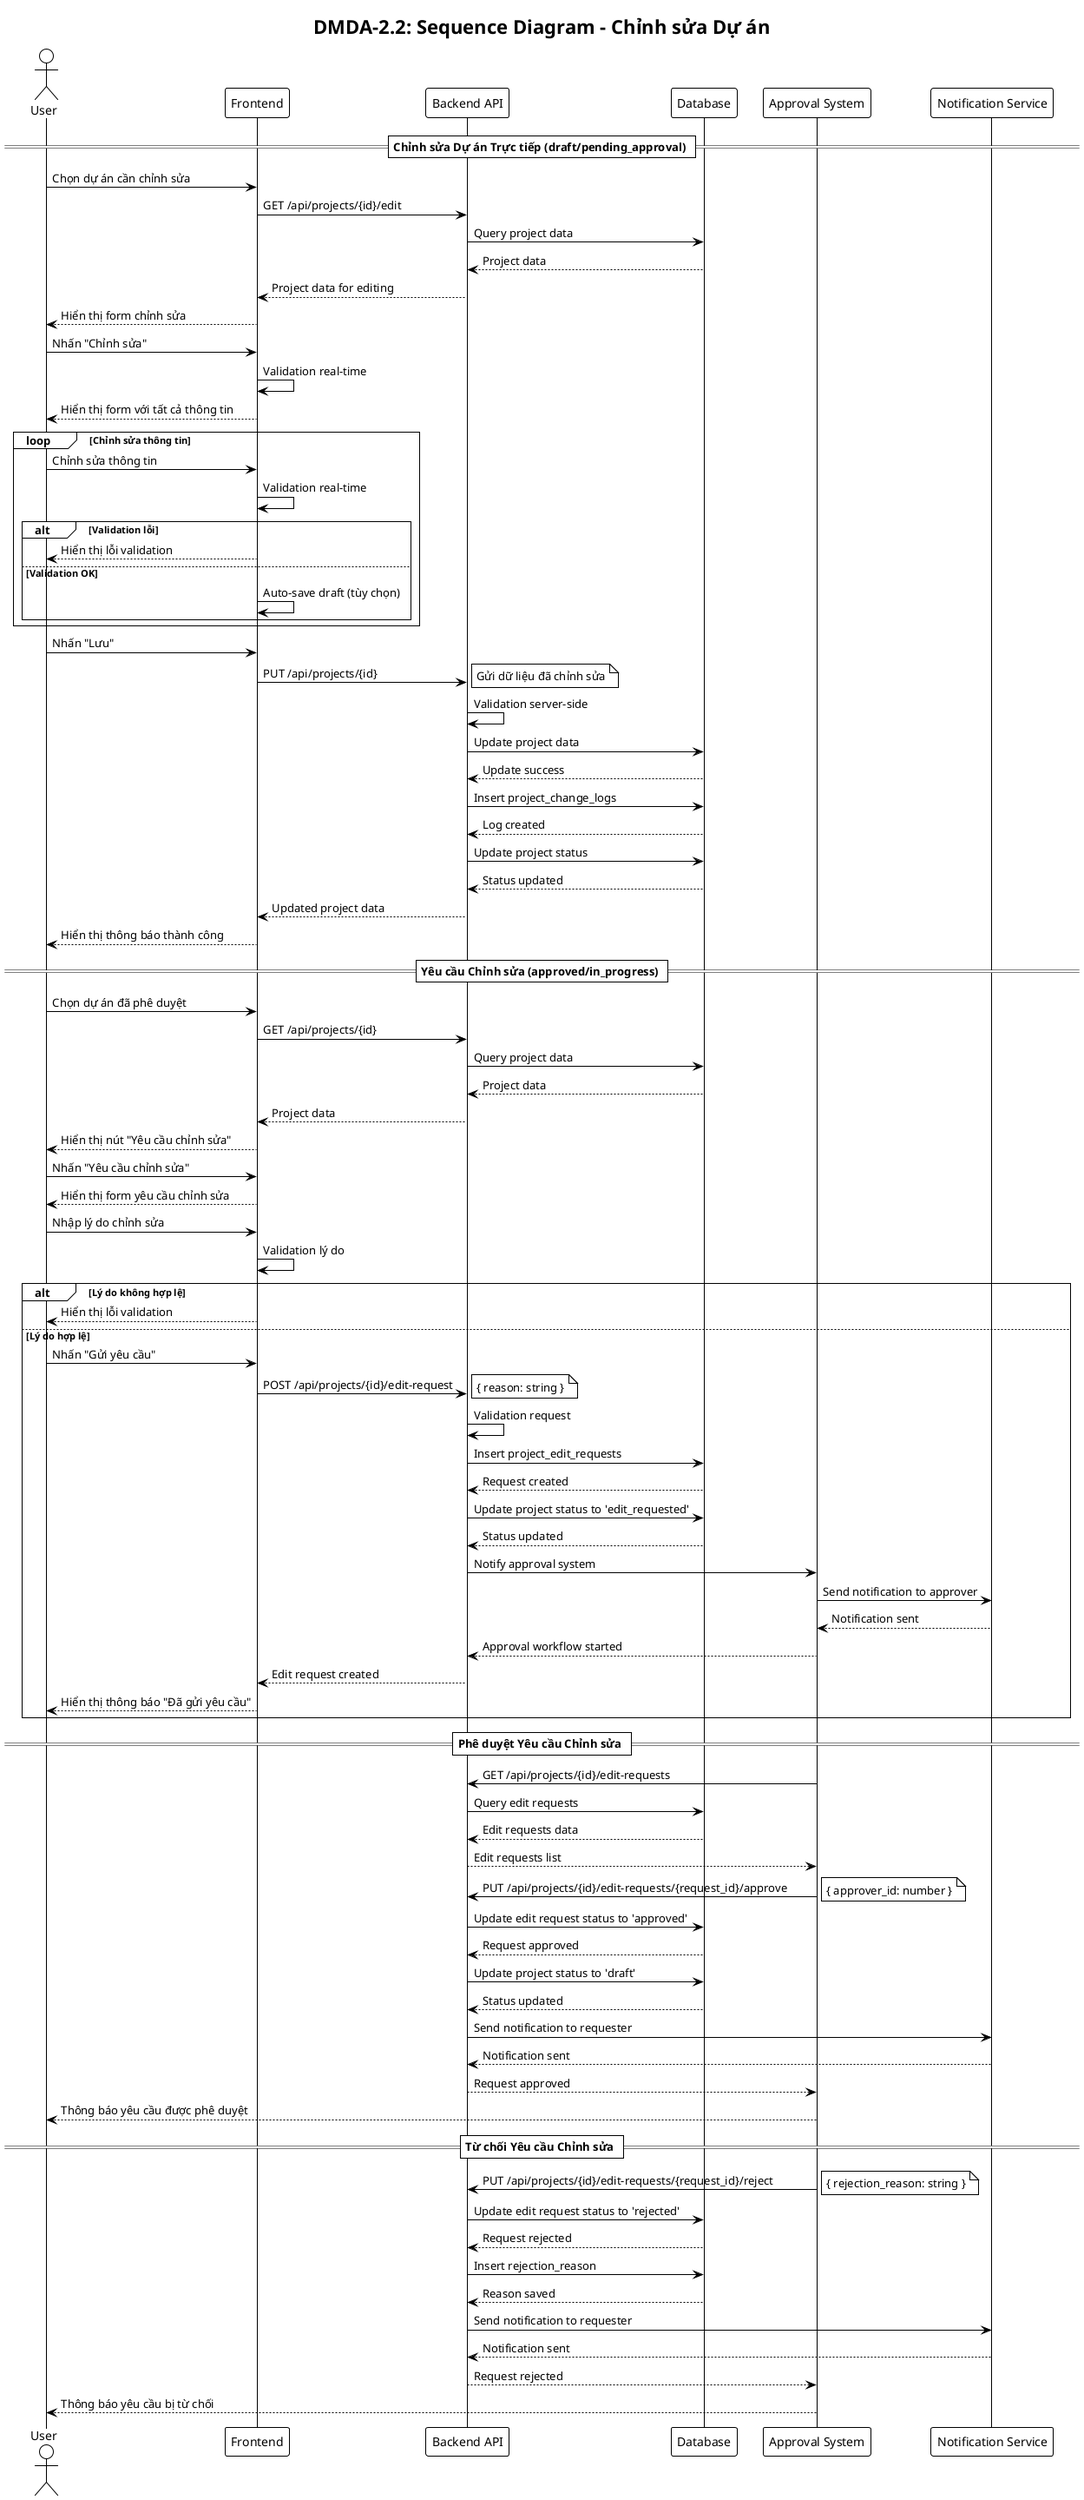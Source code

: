 @startuml DMDA-2.2 Sequence Diagram
!theme plain
skinparam sequenceFontSize 12

title DMDA-2.2: Sequence Diagram - Chỉnh sửa Dự án

actor User as U
participant "Frontend" as F
participant "Backend API" as B
participant "Database" as D
participant "Approval System" as A
participant "Notification Service" as N

== Chỉnh sửa Dự án Trực tiếp (draft/pending_approval) ==

U -> F: Chọn dự án cần chỉnh sửa
F -> B: GET /api/projects/{id}/edit
B -> D: Query project data
D --> B: Project data
B --> F: Project data for editing
F --> U: Hiển thị form chỉnh sửa

U -> F: Nhấn "Chỉnh sửa"
F -> F: Validation real-time
F --> U: Hiển thị form với tất cả thông tin

loop Chỉnh sửa thông tin
    U -> F: Chỉnh sửa thông tin
    F -> F: Validation real-time
    alt Validation lỗi
        F --> U: Hiển thị lỗi validation
    else Validation OK
        F -> F: Auto-save draft (tùy chọn)
    end
end

U -> F: Nhấn "Lưu"
F -> B: PUT /api/projects/{id}
note right: Gửi dữ liệu đã chỉnh sửa

B -> B: Validation server-side
B -> D: Update project data
D --> B: Update success
B -> D: Insert project_change_logs
D --> B: Log created
B -> D: Update project status
D --> B: Status updated
B --> F: Updated project data
F --> U: Hiển thị thông báo thành công

== Yêu cầu Chỉnh sửa (approved/in_progress) ==

U -> F: Chọn dự án đã phê duyệt
F -> B: GET /api/projects/{id}
B -> D: Query project data
D --> B: Project data
B --> F: Project data
F --> U: Hiển thị nút "Yêu cầu chỉnh sửa"

U -> F: Nhấn "Yêu cầu chỉnh sửa"
F --> U: Hiển thị form yêu cầu chỉnh sửa

U -> F: Nhập lý do chỉnh sửa
F -> F: Validation lý do
alt Lý do không hợp lệ
    F --> U: Hiển thị lỗi validation
else Lý do hợp lệ
    U -> F: Nhấn "Gửi yêu cầu"
    F -> B: POST /api/projects/{id}/edit-request
    note right: { reason: string }
    
    B -> B: Validation request
    B -> D: Insert project_edit_requests
    D --> B: Request created
    B -> D: Update project status to 'edit_requested'
    D --> B: Status updated
    B -> A: Notify approval system
    A -> N: Send notification to approver
    N --> A: Notification sent
    A --> B: Approval workflow started
    B --> F: Edit request created
    F --> U: Hiển thị thông báo "Đã gửi yêu cầu"
end

== Phê duyệt Yêu cầu Chỉnh sửa ==

A -> B: GET /api/projects/{id}/edit-requests
B -> D: Query edit requests
D --> B: Edit requests data
B --> A: Edit requests list

A -> B: PUT /api/projects/{id}/edit-requests/{request_id}/approve
note right: { approver_id: number }

B -> D: Update edit request status to 'approved'
D --> B: Request approved
B -> D: Update project status to 'draft'
D --> B: Status updated
B -> N: Send notification to requester
N --> B: Notification sent
B --> A: Request approved
A --> U: Thông báo yêu cầu được phê duyệt

== Từ chối Yêu cầu Chỉnh sửa ==

A -> B: PUT /api/projects/{id}/edit-requests/{request_id}/reject
note right: { rejection_reason: string }

B -> D: Update edit request status to 'rejected'
D --> B: Request rejected
B -> D: Insert rejection_reason
D --> B: Reason saved
B -> N: Send notification to requester
N --> B: Notification sent
B --> A: Request rejected
A --> U: Thông báo yêu cầu bị từ chối

@enduml

